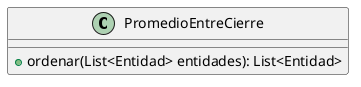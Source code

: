 @startuml
'https://plantuml.com/class-diagram

class PromedioEntreCierre{
    +ordenar(List<Entidad> entidades): List<Entidad>
}

@enduml